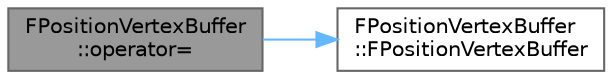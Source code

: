 digraph "FPositionVertexBuffer::operator="
{
 // INTERACTIVE_SVG=YES
 // LATEX_PDF_SIZE
  bgcolor="transparent";
  edge [fontname=Helvetica,fontsize=10,labelfontname=Helvetica,labelfontsize=10];
  node [fontname=Helvetica,fontsize=10,shape=box,height=0.2,width=0.4];
  rankdir="LR";
  Node1 [id="Node000001",label="FPositionVertexBuffer\l::operator=",height=0.2,width=0.4,color="gray40", fillcolor="grey60", style="filled", fontcolor="black",tooltip="Specialized assignment operator, only used when importing LOD's."];
  Node1 -> Node2 [id="edge1_Node000001_Node000002",color="steelblue1",style="solid",tooltip=" "];
  Node2 [id="Node000002",label="FPositionVertexBuffer\l::FPositionVertexBuffer",height=0.2,width=0.4,color="grey40", fillcolor="white", style="filled",URL="$db/db9/classFPositionVertexBuffer.html#a3116cb7aa34bd8e25d05629407c640d4",tooltip="Default constructor."];
}
